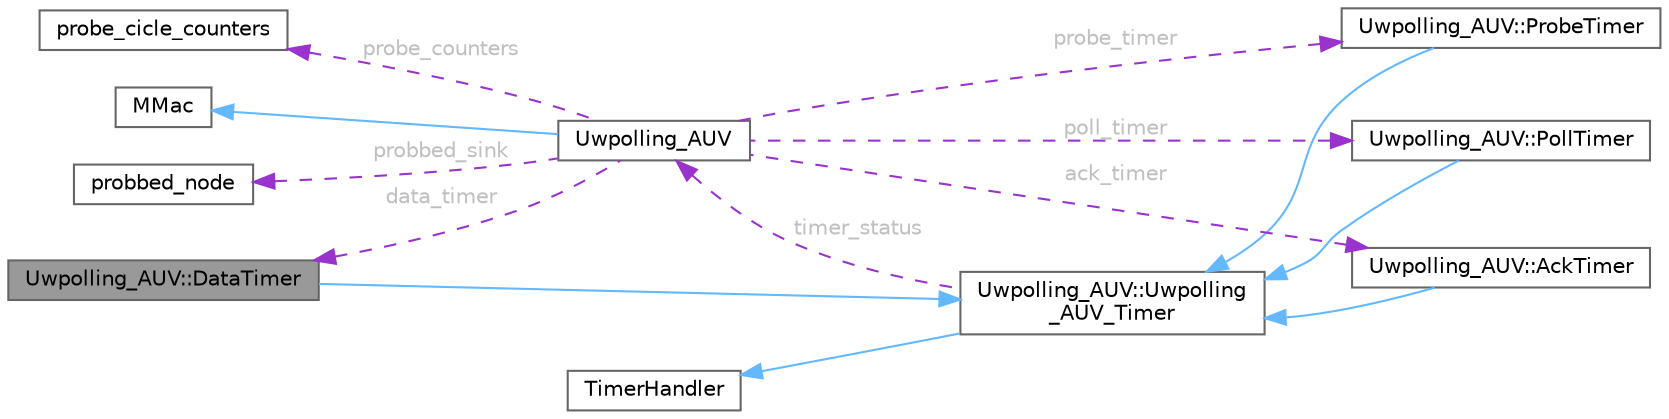 digraph "Uwpolling_AUV::DataTimer"
{
 // LATEX_PDF_SIZE
  bgcolor="transparent";
  edge [fontname=Helvetica,fontsize=10,labelfontname=Helvetica,labelfontsize=10];
  node [fontname=Helvetica,fontsize=10,shape=box,height=0.2,width=0.4];
  rankdir="LR";
  Node1 [id="Node000001",label="Uwpolling_AUV::DataTimer",height=0.2,width=0.4,color="gray40", fillcolor="grey60", style="filled", fontcolor="black",tooltip="Class (inherited from Uwpolling_AUV_Timer) used to handle the timer of data packets When the AUV give..."];
  Node2 -> Node1 [id="edge1_Node000001_Node000002",dir="back",color="steelblue1",style="solid",tooltip=" "];
  Node2 [id="Node000002",label="Uwpolling_AUV::Uwpolling\l_AUV_Timer",height=0.2,width=0.4,color="gray40", fillcolor="white", style="filled",URL="$classUwpolling__AUV_1_1Uwpolling__AUV__Timer.html",tooltip="Class that describes the timer in the AUV."];
  Node3 -> Node2 [id="edge2_Node000002_Node000003",dir="back",color="steelblue1",style="solid",tooltip=" "];
  Node3 [id="Node000003",label="TimerHandler",height=0.2,width=0.4,color="gray40", fillcolor="white", style="filled",tooltip=" "];
  Node4 -> Node2 [id="edge3_Node000002_Node000004",dir="back",color="darkorchid3",style="dashed",tooltip=" ",label=" timer_status",fontcolor="grey" ];
  Node4 [id="Node000004",label="Uwpolling_AUV",height=0.2,width=0.4,color="gray40", fillcolor="white", style="filled",URL="$classUwpolling__AUV.html",tooltip="Class used to represent the UWPOLLING MAC layer of the AUV."];
  Node5 -> Node4 [id="edge4_Node000004_Node000005",dir="back",color="steelblue1",style="solid",tooltip=" "];
  Node5 [id="Node000005",label="MMac",height=0.2,width=0.4,color="gray40", fillcolor="white", style="filled",tooltip=" "];
  Node1 -> Node4 [id="edge5_Node000004_Node000001",dir="back",color="darkorchid3",style="dashed",tooltip=" ",label=" data_timer",fontcolor="grey" ];
  Node6 -> Node4 [id="edge6_Node000004_Node000006",dir="back",color="darkorchid3",style="dashed",tooltip=" ",label=" probe_timer",fontcolor="grey" ];
  Node6 [id="Node000006",label="Uwpolling_AUV::ProbeTimer",height=0.2,width=0.4,color="gray40", fillcolor="white", style="filled",URL="$classUwpolling__AUV_1_1ProbeTimer.html",tooltip="Class (inherited from Uwpolling_AUV_Timer) used to handle the Probe Timer."];
  Node2 -> Node6 [id="edge7_Node000006_Node000002",dir="back",color="steelblue1",style="solid",tooltip=" "];
  Node7 -> Node4 [id="edge8_Node000004_Node000007",dir="back",color="darkorchid3",style="dashed",tooltip=" ",label=" poll_timer",fontcolor="grey" ];
  Node7 [id="Node000007",label="Uwpolling_AUV::PollTimer",height=0.2,width=0.4,color="gray40", fillcolor="white", style="filled",URL="$classUwpolling__AUV_1_1PollTimer.html",tooltip=" "];
  Node2 -> Node7 [id="edge9_Node000007_Node000002",dir="back",color="steelblue1",style="solid",tooltip=" "];
  Node8 -> Node4 [id="edge10_Node000004_Node000008",dir="back",color="darkorchid3",style="dashed",tooltip=" ",label=" ack_timer",fontcolor="grey" ];
  Node8 [id="Node000008",label="Uwpolling_AUV::AckTimer",height=0.2,width=0.4,color="gray40", fillcolor="white", style="filled",URL="$classUwpolling__AUV_1_1AckTimer.html",tooltip=" "];
  Node2 -> Node8 [id="edge11_Node000008_Node000002",dir="back",color="steelblue1",style="solid",tooltip=" "];
  Node9 -> Node4 [id="edge12_Node000004_Node000009",dir="back",color="darkorchid3",style="dashed",tooltip=" ",label=" probbed_sink",fontcolor="grey" ];
  Node9 [id="Node000009",label="probbed_node",height=0.2,width=0.4,color="gray40", fillcolor="white", style="filled",URL="$structprobbed__node.html",tooltip="Internal structure where the AUV store the informations about the node to POLL."];
  Node10 -> Node4 [id="edge13_Node000004_Node000010",dir="back",color="darkorchid3",style="dashed",tooltip=" ",label=" probe_counters",fontcolor="grey" ];
  Node10 [id="Node000010",label="probe_cicle_counters",height=0.2,width=0.4,color="gray40", fillcolor="white", style="filled",URL="$structprobe__cicle__counters.html",tooltip="Struct used for handling the number of probes detected and received to estimate the number of neighbo..."];
}
